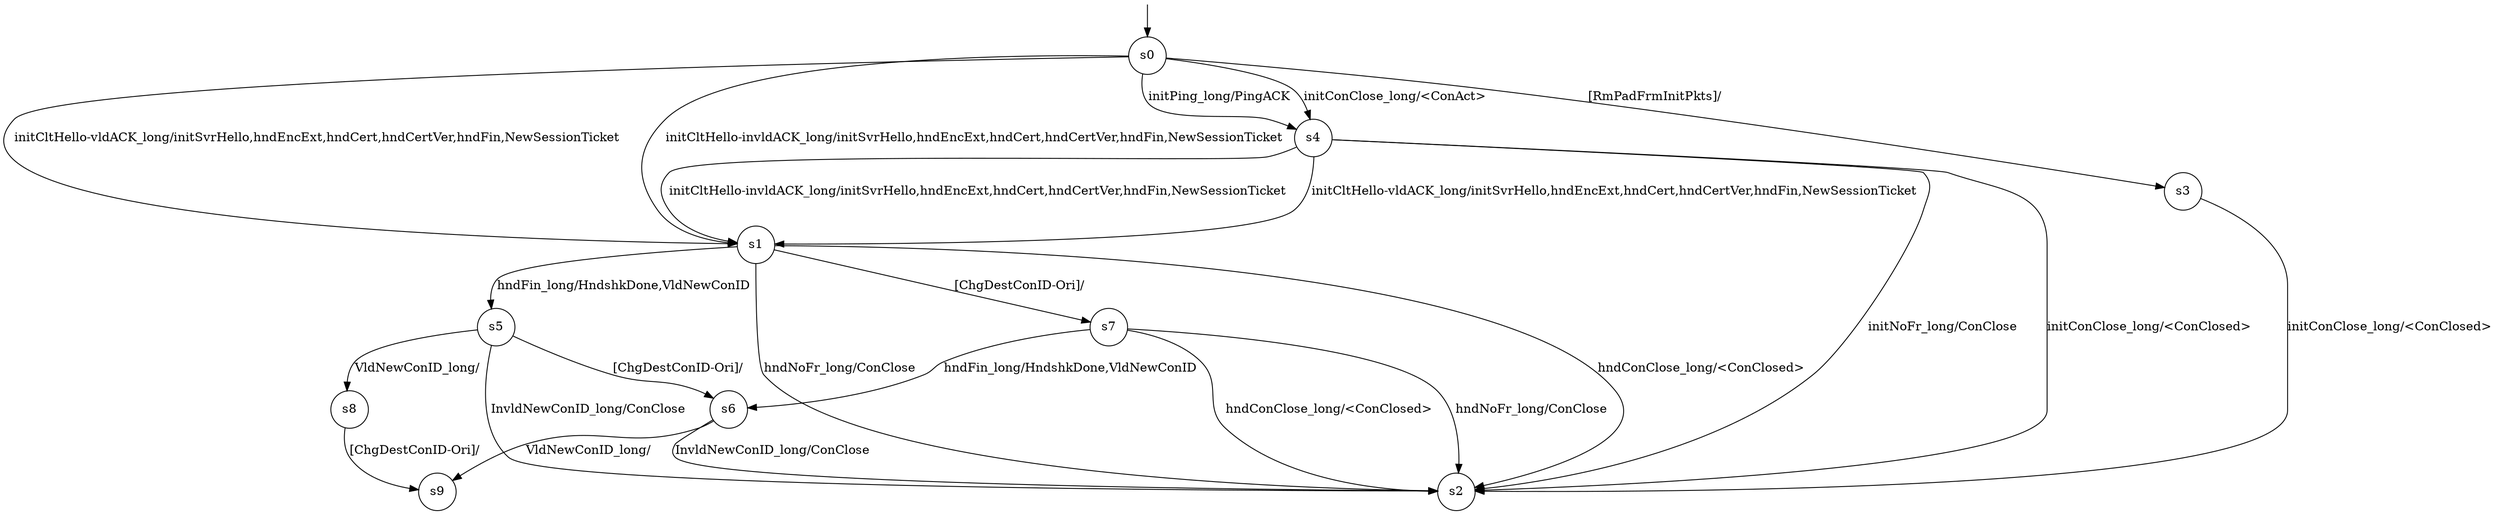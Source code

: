 digraph g {

s0 [shape="circle" label="s0"];
s1 [shape="circle" label="s1"];
s2 [shape="circle" label="s2"];
s3 [shape="circle" label="s3"];
s4 [shape="circle" label="s4"];
s5 [shape="circle" label="s5"];
s6 [shape="circle" label="s6"];
s7 [shape="circle" label="s7"];
s8 [shape="circle" label="s8"];
s9 [shape="circle" label="s9"];
s0 -> s4 [label="initPing_long/PingACK "];
s0 -> s4 [label="initConClose_long/<ConAct> "];
s0 -> s1 [label="initCltHello-vldACK_long/initSvrHello,hndEncExt,hndCert,hndCertVer,hndFin,NewSessionTicket "];
s0 -> s1 [label="initCltHello-invldACK_long/initSvrHello,hndEncExt,hndCert,hndCertVer,hndFin,NewSessionTicket "];
s0 -> s3 [label="[RmPadFrmInitPkts]/ "];
s1 -> s5 [label="hndFin_long/HndshkDone,VldNewConID "];
s1 -> s2 [label="hndConClose_long/<ConClosed> "];
s1 -> s2 [label="hndNoFr_long/ConClose "];
s1 -> s7 [label="[ChgDestConID-Ori]/ "];
s3 -> s2 [label="initConClose_long/<ConClosed> "];
s4 -> s2 [label="initConClose_long/<ConClosed> "];
s4 -> s1 [label="initCltHello-vldACK_long/initSvrHello,hndEncExt,hndCert,hndCertVer,hndFin,NewSessionTicket "];
s4 -> s1 [label="initCltHello-invldACK_long/initSvrHello,hndEncExt,hndCert,hndCertVer,hndFin,NewSessionTicket "];
s4 -> s2 [label="initNoFr_long/ConClose "];
s5 -> s8 [label="VldNewConID_long/ "];
s5 -> s2 [label="InvldNewConID_long/ConClose "];
s5 -> s6 [label="[ChgDestConID-Ori]/ "];
s6 -> s9 [label="VldNewConID_long/ "];
s6 -> s2 [label="InvldNewConID_long/ConClose "];
s7 -> s6 [label="hndFin_long/HndshkDone,VldNewConID "];
s7 -> s2 [label="hndConClose_long/<ConClosed> "];
s7 -> s2 [label="hndNoFr_long/ConClose "];
s8 -> s9 [label="[ChgDestConID-Ori]/ "];

__start0 [label="" shape="none" width="0" height="0"];
__start0 -> s0;

}

